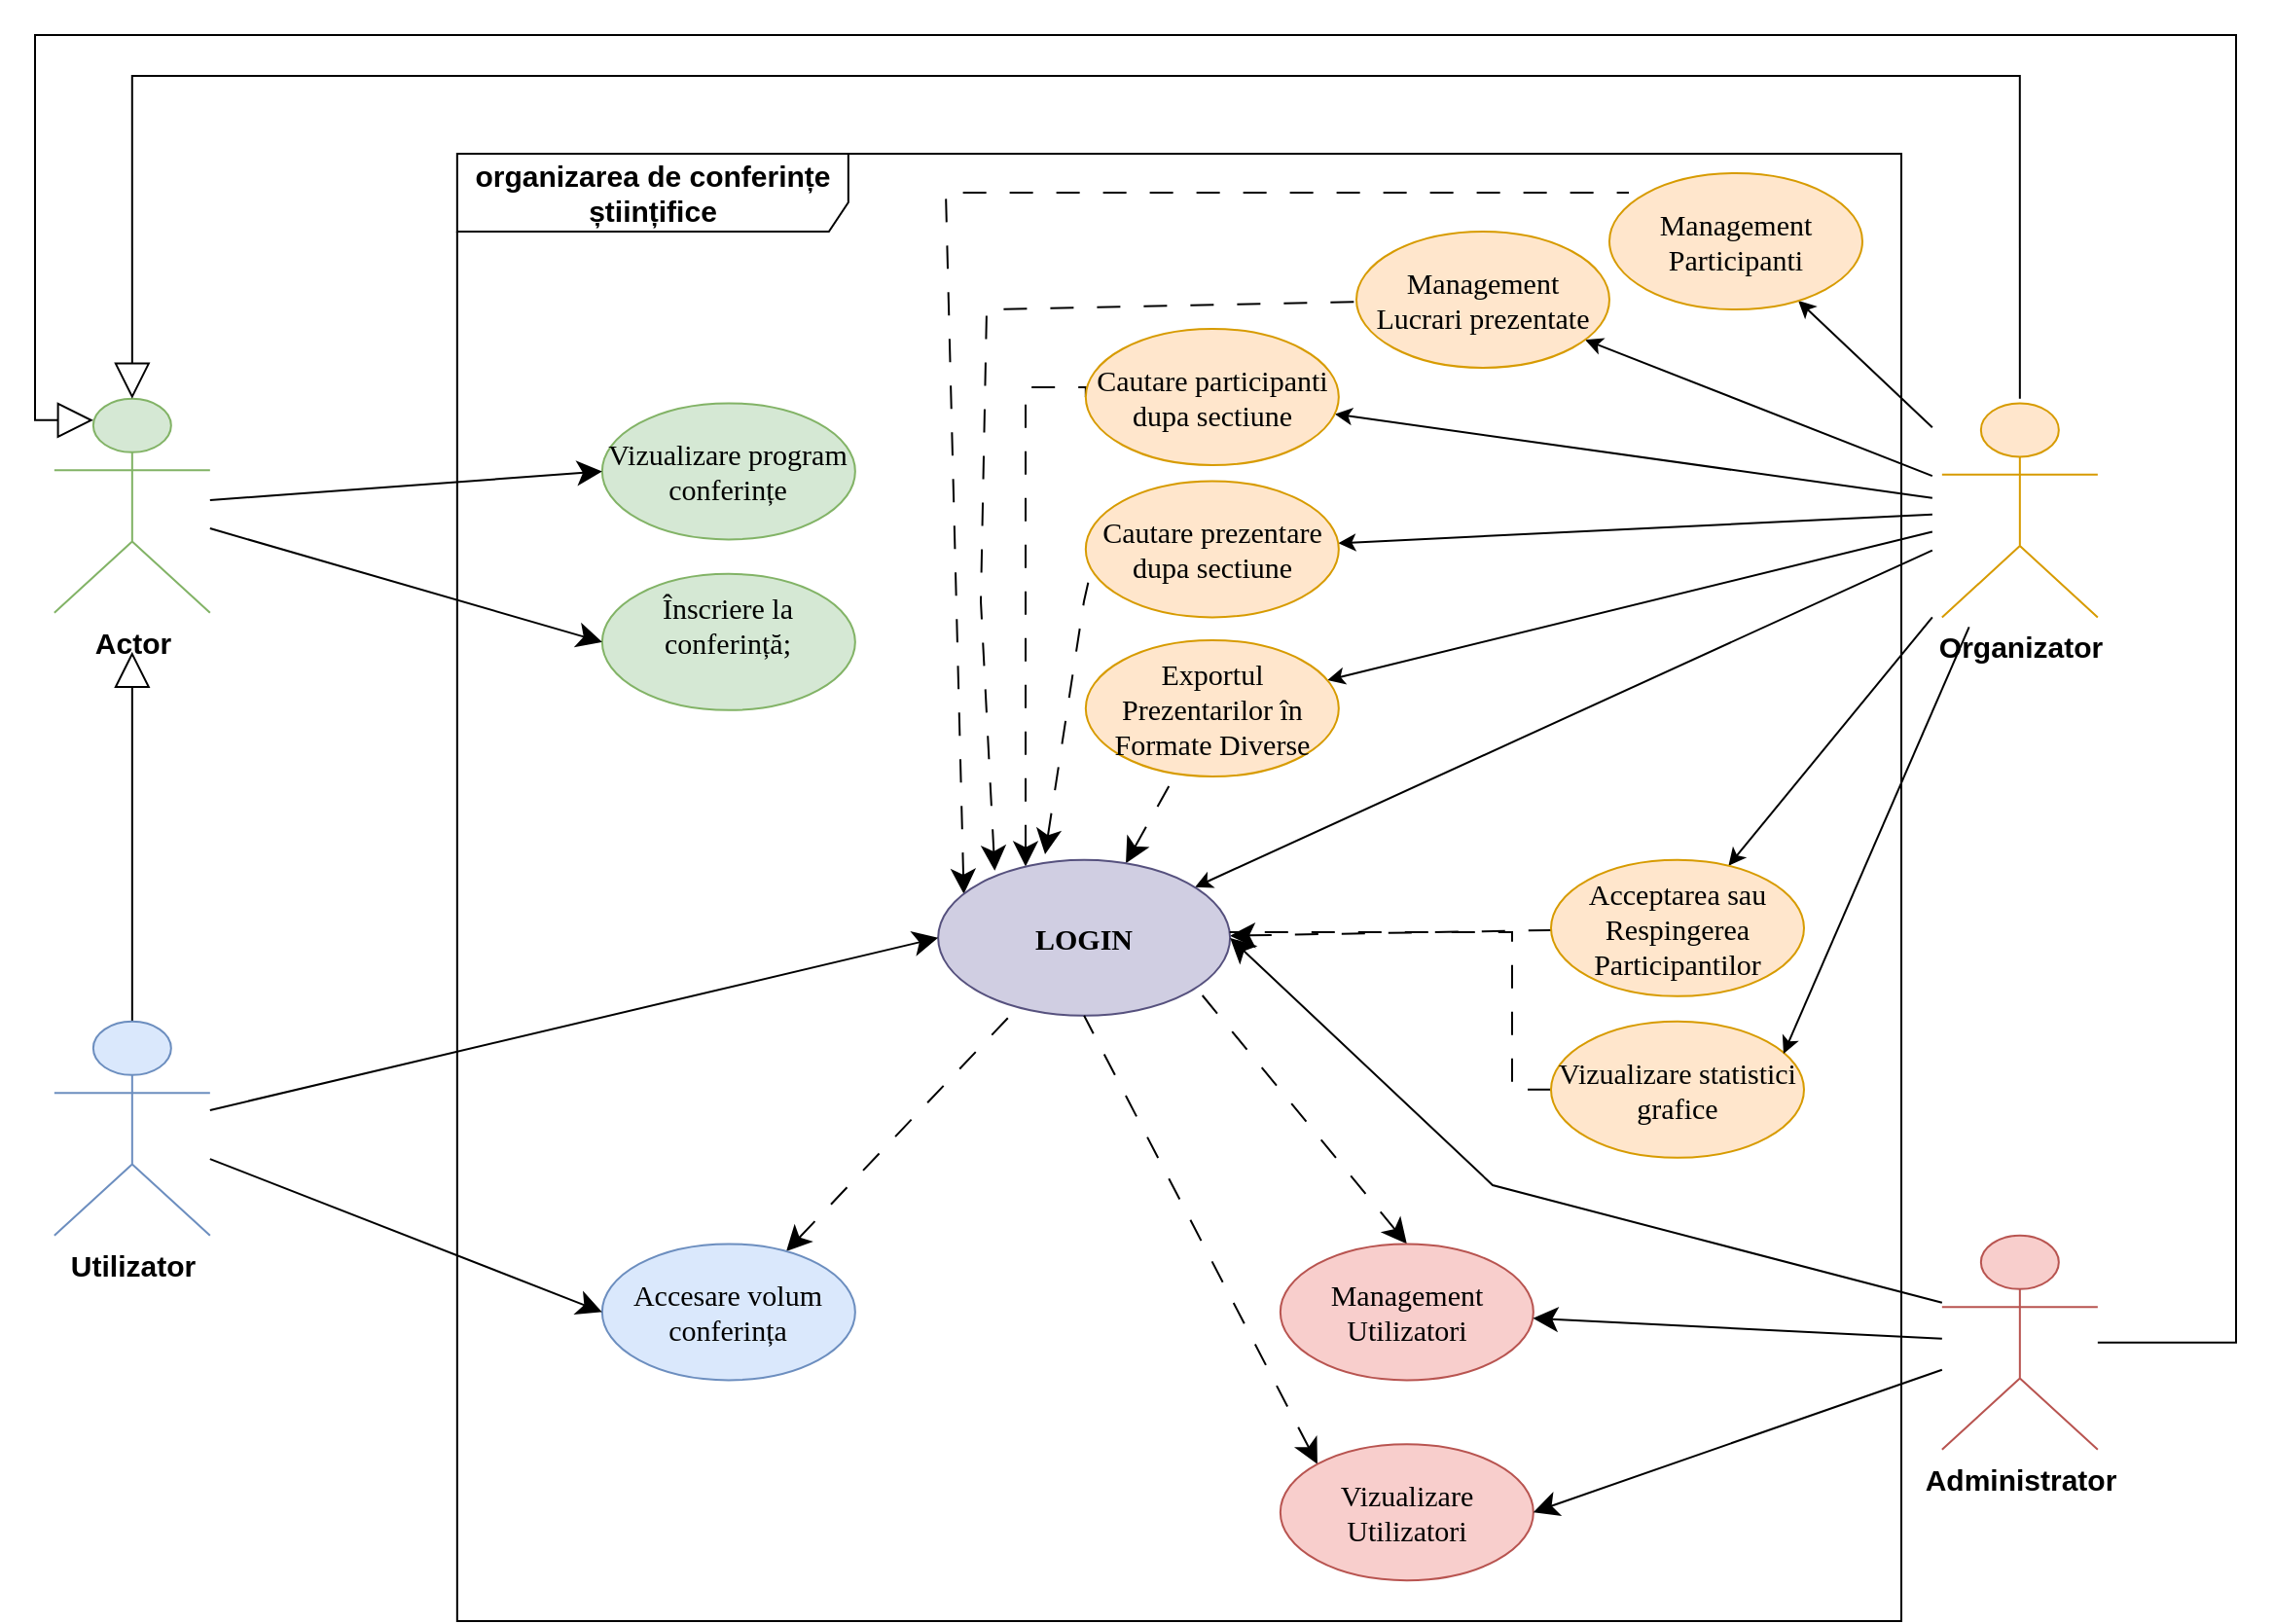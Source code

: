 <mxfile version="24.4.6" type="device">
  <diagram name="Page-1" id="_weKOS1xwR8NmycWN-Tf">
    <mxGraphModel dx="2469" dy="1270" grid="0" gridSize="10" guides="1" tooltips="1" connect="1" arrows="1" fold="1" page="0" pageScale="1" pageWidth="850" pageHeight="1100" math="0" shadow="0">
      <root>
        <mxCell id="0" />
        <mxCell id="1" parent="0" />
        <mxCell id="i3CaKz1yb8DhiFogt1Zu-1" value="organizarea de conferințe științifice" style="shape=umlFrame;whiteSpace=wrap;html=1;pointerEvents=0;width=201;height=40;fontStyle=1;fontSize=15;" vertex="1" parent="1">
          <mxGeometry x="137.92" y="-40" width="742.08" height="754" as="geometry" />
        </mxCell>
        <mxCell id="i3CaKz1yb8DhiFogt1Zu-2" value="Actor" style="shape=umlActor;verticalLabelPosition=bottom;verticalAlign=top;html=1;fillColor=#d5e8d4;strokeColor=#82b366;fontSize=15;fontStyle=1" vertex="1" parent="1">
          <mxGeometry x="-69.08" y="85.92" width="80" height="110" as="geometry" />
        </mxCell>
        <mxCell id="i3CaKz1yb8DhiFogt1Zu-3" style="edgeStyle=orthogonalEdgeStyle;rounded=0;orthogonalLoop=1;jettySize=auto;html=1;exitX=0.5;exitY=0;exitDx=0;exitDy=0;exitPerimeter=0;endArrow=block;endFill=0;endSize=16;targetPerimeterSpacing=20;" edge="1" parent="1" source="i3CaKz1yb8DhiFogt1Zu-4" target="i3CaKz1yb8DhiFogt1Zu-2">
          <mxGeometry relative="1" as="geometry" />
        </mxCell>
        <mxCell id="i3CaKz1yb8DhiFogt1Zu-4" value="Utilizator" style="shape=umlActor;verticalLabelPosition=bottom;verticalAlign=top;html=1;fillColor=#dae8fc;strokeColor=#6c8ebf;fontSize=15;fontStyle=1" vertex="1" parent="1">
          <mxGeometry x="-69.08" y="405.92" width="80" height="110" as="geometry" />
        </mxCell>
        <mxCell id="i3CaKz1yb8DhiFogt1Zu-5" value="Organizator" style="shape=umlActor;verticalLabelPosition=bottom;verticalAlign=top;html=1;fillColor=#ffe6cc;strokeColor=#d79b00;fontSize=15;fontStyle=1;strokeWidth=1;shadow=0;textShadow=0;" vertex="1" parent="1">
          <mxGeometry x="900.92" y="88.21" width="80" height="110" as="geometry" />
        </mxCell>
        <mxCell id="i3CaKz1yb8DhiFogt1Zu-6" value="Administrator" style="shape=umlActor;verticalLabelPosition=bottom;verticalAlign=top;html=1;fillColor=#f8cecc;strokeColor=#b85450;fontSize=15;fontStyle=1" vertex="1" parent="1">
          <mxGeometry x="900.92" y="515.92" width="80" height="110" as="geometry" />
        </mxCell>
        <mxCell id="i3CaKz1yb8DhiFogt1Zu-7" style="edgeStyle=orthogonalEdgeStyle;rounded=0;orthogonalLoop=1;jettySize=auto;html=1;exitX=0.5;exitY=0;exitDx=0;exitDy=0;exitPerimeter=0;entryX=0.5;entryY=0;entryDx=0;entryDy=0;entryPerimeter=0;strokeColor=default;align=center;verticalAlign=middle;fontFamily=Helvetica;fontSize=11;fontColor=default;labelBackgroundColor=default;endArrow=block;endFill=0;endSize=16;targetPerimeterSpacing=20;" edge="1" parent="1" target="i3CaKz1yb8DhiFogt1Zu-2">
          <mxGeometry relative="1" as="geometry">
            <mxPoint x="940.92" y="85.92" as="sourcePoint" />
            <mxPoint x="-29.08" y="75.92" as="targetPoint" />
            <Array as="points">
              <mxPoint x="941" y="-80" />
              <mxPoint x="-29" y="-80" />
            </Array>
          </mxGeometry>
        </mxCell>
        <mxCell id="i3CaKz1yb8DhiFogt1Zu-8" style="edgeStyle=orthogonalEdgeStyle;rounded=0;orthogonalLoop=1;jettySize=auto;html=1;strokeColor=default;align=center;verticalAlign=middle;fontFamily=Helvetica;fontSize=11;fontColor=default;labelBackgroundColor=default;endArrow=block;endFill=0;endSize=16;targetPerimeterSpacing=20;entryX=0.25;entryY=0.1;entryDx=0;entryDy=0;entryPerimeter=0;" edge="1" parent="1" source="i3CaKz1yb8DhiFogt1Zu-6" target="i3CaKz1yb8DhiFogt1Zu-2">
          <mxGeometry relative="1" as="geometry">
            <mxPoint x="-79.08" y="53.92" as="targetPoint" />
            <Array as="points">
              <mxPoint x="1052" y="571" />
              <mxPoint x="1052" y="-101" />
              <mxPoint x="-79" y="-101" />
              <mxPoint x="-79" y="97" />
            </Array>
          </mxGeometry>
        </mxCell>
        <mxCell id="i3CaKz1yb8DhiFogt1Zu-9" value="Înscriere la conferință;&lt;div style=&quot;font-size: 15px;&quot;&gt;&lt;br style=&quot;font-size: 15px;&quot;&gt;&lt;/div&gt;" style="ellipse;html=1;verticalAlign=middle;fontFamily=Times New Roman;whiteSpace=wrap;fillColor=#d5e8d4;strokeColor=#82b366;fontSize=15;" vertex="1" parent="1">
          <mxGeometry x="212.43" y="175.924" width="130" height="70" as="geometry" />
        </mxCell>
        <mxCell id="i3CaKz1yb8DhiFogt1Zu-10" value="Vizualizare program conferințe" style="ellipse;html=1;verticalAlign=middle;fontFamily=Times New Roman;whiteSpace=wrap;fillColor=#d5e8d4;strokeColor=#82b366;fontSize=15;" vertex="1" parent="1">
          <mxGeometry x="212.429" y="88.207" width="130" height="70" as="geometry" />
        </mxCell>
        <mxCell id="i3CaKz1yb8DhiFogt1Zu-11" style="edgeStyle=none;rounded=0;orthogonalLoop=1;jettySize=auto;html=1;strokeColor=default;align=center;verticalAlign=middle;fontFamily=Helvetica;fontSize=11;fontColor=default;labelBackgroundColor=default;startArrow=classic;startFill=1;endArrow=none;endFill=0;targetPerimeterSpacing=5;" edge="1" parent="1" source="i3CaKz1yb8DhiFogt1Zu-18" target="i3CaKz1yb8DhiFogt1Zu-5">
          <mxGeometry relative="1" as="geometry" />
        </mxCell>
        <mxCell id="i3CaKz1yb8DhiFogt1Zu-12" style="edgeStyle=orthogonalEdgeStyle;rounded=0;orthogonalLoop=1;jettySize=auto;html=1;dashed=1;dashPattern=12 12;strokeColor=default;align=center;verticalAlign=middle;fontFamily=Times New Roman;fontSize=15;fontColor=default;labelBackgroundColor=default;startArrow=classic;startFill=1;startSize=10;endArrow=none;endFill=0;endSize=10;entryX=0;entryY=0.5;entryDx=0;entryDy=0;" edge="1" parent="1" source="i3CaKz1yb8DhiFogt1Zu-18" target="i3CaKz1yb8DhiFogt1Zu-26">
          <mxGeometry relative="1" as="geometry">
            <Array as="points">
              <mxPoint x="430" y="80" />
              <mxPoint x="461" y="80" />
            </Array>
          </mxGeometry>
        </mxCell>
        <mxCell id="i3CaKz1yb8DhiFogt1Zu-13" style="edgeStyle=none;rounded=0;orthogonalLoop=1;jettySize=auto;html=1;dashed=1;dashPattern=12 12;strokeColor=default;align=center;verticalAlign=middle;fontFamily=Times New Roman;fontSize=15;fontColor=default;labelBackgroundColor=default;startArrow=classic;startFill=1;startSize=10;endArrow=none;endFill=0;endSize=10;entryX=0.021;entryY=0.652;entryDx=0;entryDy=0;entryPerimeter=0;" edge="1" parent="1" target="i3CaKz1yb8DhiFogt1Zu-40">
          <mxGeometry relative="1" as="geometry">
            <mxPoint x="440" y="320" as="sourcePoint" />
            <mxPoint x="470" y="180" as="targetPoint" />
            <Array as="points">
              <mxPoint x="460" y="190" />
            </Array>
          </mxGeometry>
        </mxCell>
        <mxCell id="i3CaKz1yb8DhiFogt1Zu-14" style="edgeStyle=none;rounded=0;orthogonalLoop=1;jettySize=auto;html=1;dashed=1;dashPattern=12 12;strokeColor=default;align=center;verticalAlign=middle;fontFamily=Times New Roman;fontSize=15;fontColor=default;labelBackgroundColor=default;startArrow=classic;startFill=1;startSize=10;endArrow=none;endFill=0;endSize=10;" edge="1" parent="1" source="i3CaKz1yb8DhiFogt1Zu-18" target="i3CaKz1yb8DhiFogt1Zu-42">
          <mxGeometry relative="1" as="geometry" />
        </mxCell>
        <mxCell id="i3CaKz1yb8DhiFogt1Zu-15" style="edgeStyle=none;rounded=0;orthogonalLoop=1;jettySize=auto;html=1;dashed=1;dashPattern=12 12;strokeColor=default;align=center;verticalAlign=middle;fontFamily=Times New Roman;fontSize=15;fontColor=default;labelBackgroundColor=default;startArrow=classic;startFill=1;startSize=10;endArrow=none;endFill=0;endSize=10;exitX=0.194;exitY=0.069;exitDx=0;exitDy=0;exitPerimeter=0;" edge="1" parent="1" source="i3CaKz1yb8DhiFogt1Zu-18" target="i3CaKz1yb8DhiFogt1Zu-24">
          <mxGeometry relative="1" as="geometry">
            <Array as="points">
              <mxPoint x="407" y="190" />
              <mxPoint x="410" y="40" />
            </Array>
          </mxGeometry>
        </mxCell>
        <mxCell id="i3CaKz1yb8DhiFogt1Zu-16" style="edgeStyle=none;rounded=0;orthogonalLoop=1;jettySize=auto;html=1;dashed=1;dashPattern=12 12;strokeColor=default;align=center;verticalAlign=middle;fontFamily=Times New Roman;fontSize=15;fontColor=default;labelBackgroundColor=default;startArrow=classic;startFill=1;startSize=10;endArrow=none;endFill=0;endSize=10;exitX=0.088;exitY=0.219;exitDx=0;exitDy=0;exitPerimeter=0;entryX=0.077;entryY=0.143;entryDx=0;entryDy=0;entryPerimeter=0;" edge="1" parent="1" source="i3CaKz1yb8DhiFogt1Zu-18" target="i3CaKz1yb8DhiFogt1Zu-22">
          <mxGeometry relative="1" as="geometry">
            <Array as="points">
              <mxPoint x="389" y="-20" />
            </Array>
          </mxGeometry>
        </mxCell>
        <mxCell id="i3CaKz1yb8DhiFogt1Zu-17" style="edgeStyle=none;rounded=0;orthogonalLoop=1;jettySize=auto;html=1;dashed=1;dashPattern=12 12;strokeColor=default;align=center;verticalAlign=middle;fontFamily=Times New Roman;fontSize=15;fontColor=default;labelBackgroundColor=default;startArrow=classic;startFill=1;startSize=10;endArrow=none;endFill=0;endSize=10;" edge="1" parent="1" source="i3CaKz1yb8DhiFogt1Zu-18" target="i3CaKz1yb8DhiFogt1Zu-44">
          <mxGeometry relative="1" as="geometry" />
        </mxCell>
        <mxCell id="i3CaKz1yb8DhiFogt1Zu-18" value="LOGIN" style="ellipse;html=1;verticalAlign=middle;fontFamily=Times New Roman;whiteSpace=wrap;fillColor=#d0cee2;strokeColor=#56517e;fontSize=15;fontStyle=1" vertex="1" parent="1">
          <mxGeometry x="385.071" y="322.916" width="150" height="80" as="geometry" />
        </mxCell>
        <mxCell id="i3CaKz1yb8DhiFogt1Zu-19" style="edgeStyle=none;rounded=0;orthogonalLoop=1;jettySize=auto;html=1;dashed=1;dashPattern=12 12;strokeColor=default;align=center;verticalAlign=middle;fontFamily=Times New Roman;fontSize=15;fontColor=default;labelBackgroundColor=default;startArrow=classic;startFill=1;startSize=10;endArrow=none;endFill=0;endSize=10;" edge="1" parent="1" source="i3CaKz1yb8DhiFogt1Zu-20" target="i3CaKz1yb8DhiFogt1Zu-18">
          <mxGeometry relative="1" as="geometry" />
        </mxCell>
        <mxCell id="i3CaKz1yb8DhiFogt1Zu-20" value="Accesare volum conferința" style="ellipse;html=1;verticalAlign=middle;fontFamily=Times New Roman;whiteSpace=wrap;fillColor=#dae8fc;strokeColor=#6c8ebf;fontSize=15;" vertex="1" parent="1">
          <mxGeometry x="212.429" y="520.207" width="130" height="70" as="geometry" />
        </mxCell>
        <mxCell id="i3CaKz1yb8DhiFogt1Zu-21" style="edgeStyle=none;rounded=0;orthogonalLoop=1;jettySize=auto;html=1;strokeColor=default;align=center;verticalAlign=middle;fontFamily=Helvetica;fontSize=11;fontColor=default;labelBackgroundColor=default;startArrow=classic;startFill=1;endArrow=none;endFill=0;targetPerimeterSpacing=5;" edge="1" parent="1" source="i3CaKz1yb8DhiFogt1Zu-22" target="i3CaKz1yb8DhiFogt1Zu-5">
          <mxGeometry relative="1" as="geometry" />
        </mxCell>
        <mxCell id="i3CaKz1yb8DhiFogt1Zu-22" value="Management&lt;br style=&quot;font-size: 15px;&quot;&gt;Participanti" style="ellipse;html=1;verticalAlign=middle;fontFamily=Times New Roman;whiteSpace=wrap;fillColor=#ffe6cc;strokeColor=#d79b00;fontSize=15;" vertex="1" parent="1">
          <mxGeometry x="729.996" y="-29.994" width="130" height="70" as="geometry" />
        </mxCell>
        <mxCell id="i3CaKz1yb8DhiFogt1Zu-23" style="edgeStyle=none;rounded=0;orthogonalLoop=1;jettySize=auto;html=1;strokeColor=default;align=center;verticalAlign=middle;fontFamily=Helvetica;fontSize=11;fontColor=default;labelBackgroundColor=default;startArrow=classic;startFill=1;endArrow=none;endFill=0;targetPerimeterSpacing=5;" edge="1" parent="1" source="i3CaKz1yb8DhiFogt1Zu-24" target="i3CaKz1yb8DhiFogt1Zu-5">
          <mxGeometry relative="1" as="geometry" />
        </mxCell>
        <mxCell id="i3CaKz1yb8DhiFogt1Zu-24" value="Management&lt;br style=&quot;font-size: 15px;&quot;&gt;Lucrari prezentate" style="ellipse;html=1;verticalAlign=middle;fontFamily=Times New Roman;whiteSpace=wrap;fillColor=#ffe6cc;strokeColor=#d79b00;fontSize=15;" vertex="1" parent="1">
          <mxGeometry x="599.996" y="0.001" width="130" height="70" as="geometry" />
        </mxCell>
        <mxCell id="i3CaKz1yb8DhiFogt1Zu-25" style="edgeStyle=none;rounded=0;orthogonalLoop=1;jettySize=auto;html=1;strokeColor=default;align=center;verticalAlign=middle;fontFamily=Helvetica;fontSize=11;fontColor=default;labelBackgroundColor=default;startArrow=classic;startFill=1;endArrow=none;endFill=0;targetPerimeterSpacing=5;" edge="1" parent="1" source="i3CaKz1yb8DhiFogt1Zu-26" target="i3CaKz1yb8DhiFogt1Zu-5">
          <mxGeometry relative="1" as="geometry" />
        </mxCell>
        <mxCell id="i3CaKz1yb8DhiFogt1Zu-26" value="Cautare participanti dupa sectiune" style="ellipse;html=1;verticalAlign=middle;fontFamily=Times New Roman;whiteSpace=wrap;fillColor=#ffe6cc;strokeColor=#d79b00;fontSize=15;" vertex="1" parent="1">
          <mxGeometry x="460.916" y="50.0" width="130" height="70" as="geometry" />
        </mxCell>
        <mxCell id="i3CaKz1yb8DhiFogt1Zu-27" style="edgeStyle=none;rounded=0;orthogonalLoop=1;jettySize=auto;html=1;exitX=0.5;exitY=0;exitDx=0;exitDy=0;dashed=1;dashPattern=12 12;fontFamily=Times New Roman;fontSize=15;strokeColor=default;align=center;verticalAlign=middle;fontColor=default;labelBackgroundColor=default;startArrow=classic;startFill=1;endArrow=none;endFill=0;endSize=10;startSize=10;" edge="1" parent="1" source="i3CaKz1yb8DhiFogt1Zu-28">
          <mxGeometry relative="1" as="geometry">
            <mxPoint x="517.92" y="388.92" as="targetPoint" />
          </mxGeometry>
        </mxCell>
        <mxCell id="i3CaKz1yb8DhiFogt1Zu-28" value="&lt;font style=&quot;font-size: 15px;&quot;&gt;Management&lt;br style=&quot;font-size: 15px;&quot;&gt;&lt;/font&gt;Utilizatori" style="ellipse;html=1;verticalAlign=middle;fontFamily=Times New Roman;whiteSpace=wrap;fillColor=#f8cecc;strokeColor=#b85450;fontSize=15;" vertex="1" parent="1">
          <mxGeometry x="560.923" y="520.206" width="130" height="70" as="geometry" />
        </mxCell>
        <mxCell id="i3CaKz1yb8DhiFogt1Zu-29" style="edgeStyle=none;rounded=0;orthogonalLoop=1;jettySize=auto;html=1;exitX=0;exitY=0;exitDx=0;exitDy=0;entryX=0.5;entryY=1;entryDx=0;entryDy=0;dashed=1;dashPattern=12 12;strokeColor=default;align=center;verticalAlign=middle;fontFamily=Times New Roman;fontSize=15;fontColor=default;labelBackgroundColor=default;endArrow=none;startArrow=classic;startFill=1;endFill=0;startSize=10;endSize=10;" edge="1" parent="1" source="i3CaKz1yb8DhiFogt1Zu-30" target="i3CaKz1yb8DhiFogt1Zu-18">
          <mxGeometry relative="1" as="geometry" />
        </mxCell>
        <mxCell id="i3CaKz1yb8DhiFogt1Zu-30" value="Vizualizare&lt;br style=&quot;font-size: 15px;&quot;&gt;Utilizatori" style="ellipse;html=1;verticalAlign=middle;fontFamily=Times New Roman;whiteSpace=wrap;fillColor=#f8cecc;strokeColor=#b85450;fontSize=15;" vertex="1" parent="1">
          <mxGeometry x="560.923" y="623.063" width="130" height="70" as="geometry" />
        </mxCell>
        <mxCell id="i3CaKz1yb8DhiFogt1Zu-31" style="edgeStyle=none;rounded=0;orthogonalLoop=1;jettySize=auto;html=1;exitX=0.5;exitY=0;exitDx=0;exitDy=0;fontFamily=Times New Roman;fontSize=15;verticalAlign=middle;" edge="1" parent="1" source="i3CaKz1yb8DhiFogt1Zu-26" target="i3CaKz1yb8DhiFogt1Zu-26">
          <mxGeometry relative="1" as="geometry" />
        </mxCell>
        <mxCell id="i3CaKz1yb8DhiFogt1Zu-32" style="edgeStyle=none;rounded=0;orthogonalLoop=1;jettySize=auto;html=1;entryX=1;entryY=0.5;entryDx=0;entryDy=0;strokeColor=default;align=center;verticalAlign=middle;fontFamily=Times New Roman;fontSize=15;fontColor=default;labelBackgroundColor=default;endArrow=classic;endSize=10;" edge="1" parent="1" target="i3CaKz1yb8DhiFogt1Zu-30">
          <mxGeometry relative="1" as="geometry">
            <mxPoint x="900.92" y="584.863" as="sourcePoint" />
          </mxGeometry>
        </mxCell>
        <mxCell id="i3CaKz1yb8DhiFogt1Zu-33" style="edgeStyle=none;rounded=0;orthogonalLoop=1;jettySize=auto;html=1;strokeColor=default;align=center;verticalAlign=middle;fontFamily=Times New Roman;fontSize=15;fontColor=default;labelBackgroundColor=default;endArrow=classic;endSize=10;" edge="1" parent="1" target="i3CaKz1yb8DhiFogt1Zu-28">
          <mxGeometry relative="1" as="geometry">
            <mxPoint x="900.92" y="568.905" as="sourcePoint" />
          </mxGeometry>
        </mxCell>
        <mxCell id="i3CaKz1yb8DhiFogt1Zu-34" style="edgeStyle=none;rounded=0;orthogonalLoop=1;jettySize=auto;html=1;entryX=1;entryY=0.5;entryDx=0;entryDy=0;strokeColor=default;align=center;verticalAlign=middle;fontFamily=Times New Roman;fontSize=15;fontColor=default;labelBackgroundColor=default;endArrow=classic;endSize=10;" edge="1" parent="1" target="i3CaKz1yb8DhiFogt1Zu-18">
          <mxGeometry relative="1" as="geometry">
            <mxPoint x="900.92" y="550.419" as="sourcePoint" />
            <Array as="points">
              <mxPoint x="670" y="490" />
            </Array>
          </mxGeometry>
        </mxCell>
        <mxCell id="i3CaKz1yb8DhiFogt1Zu-35" style="edgeStyle=none;rounded=0;orthogonalLoop=1;jettySize=auto;html=1;entryX=0;entryY=0.5;entryDx=0;entryDy=0;strokeColor=default;align=center;verticalAlign=middle;fontFamily=Times New Roman;fontSize=15;fontColor=default;labelBackgroundColor=default;endArrow=classic;endSize=10;" edge="1" parent="1" target="i3CaKz1yb8DhiFogt1Zu-20">
          <mxGeometry relative="1" as="geometry">
            <mxPoint x="10.92" y="476.536" as="sourcePoint" />
          </mxGeometry>
        </mxCell>
        <mxCell id="i3CaKz1yb8DhiFogt1Zu-36" style="edgeStyle=none;rounded=0;orthogonalLoop=1;jettySize=auto;html=1;entryX=0;entryY=0.5;entryDx=0;entryDy=0;strokeColor=default;align=center;verticalAlign=middle;fontFamily=Times New Roman;fontSize=15;fontColor=default;labelBackgroundColor=default;endArrow=classic;endSize=10;" edge="1" parent="1" target="i3CaKz1yb8DhiFogt1Zu-18">
          <mxGeometry relative="1" as="geometry">
            <mxPoint x="10.92" y="451.454" as="sourcePoint" />
          </mxGeometry>
        </mxCell>
        <mxCell id="i3CaKz1yb8DhiFogt1Zu-37" style="edgeStyle=none;rounded=0;orthogonalLoop=1;jettySize=auto;html=1;entryX=0;entryY=0.5;entryDx=0;entryDy=0;strokeColor=default;align=center;verticalAlign=middle;fontFamily=Times New Roman;fontSize=15;fontColor=default;labelBackgroundColor=default;endArrow=classic;endSize=10;" edge="1" parent="1" target="i3CaKz1yb8DhiFogt1Zu-10">
          <mxGeometry relative="1" as="geometry">
            <mxPoint x="10.92" y="137.986" as="sourcePoint" />
          </mxGeometry>
        </mxCell>
        <mxCell id="i3CaKz1yb8DhiFogt1Zu-38" style="edgeStyle=none;rounded=0;orthogonalLoop=1;jettySize=auto;html=1;entryX=0;entryY=0.5;entryDx=0;entryDy=0;strokeColor=default;align=center;verticalAlign=middle;fontFamily=Times New Roman;fontSize=15;fontColor=default;labelBackgroundColor=default;endArrow=classic;endSize=10;" edge="1" parent="1" target="i3CaKz1yb8DhiFogt1Zu-9">
          <mxGeometry relative="1" as="geometry">
            <mxPoint x="10.92" y="152.514" as="sourcePoint" />
          </mxGeometry>
        </mxCell>
        <mxCell id="i3CaKz1yb8DhiFogt1Zu-39" style="edgeStyle=none;rounded=0;orthogonalLoop=1;jettySize=auto;html=1;strokeColor=default;align=center;verticalAlign=middle;fontFamily=Helvetica;fontSize=11;fontColor=default;labelBackgroundColor=default;startArrow=classic;startFill=1;endArrow=none;endFill=0;targetPerimeterSpacing=5;" edge="1" parent="1" source="i3CaKz1yb8DhiFogt1Zu-40" target="i3CaKz1yb8DhiFogt1Zu-5">
          <mxGeometry relative="1" as="geometry" />
        </mxCell>
        <mxCell id="i3CaKz1yb8DhiFogt1Zu-40" value="Cautare prezentare dupa sectiune" style="ellipse;html=1;verticalAlign=middle;fontFamily=Times New Roman;whiteSpace=wrap;fillColor=#ffe6cc;strokeColor=#d79b00;fontSize=15;" vertex="1" parent="1">
          <mxGeometry x="460.916" y="128.21" width="130" height="70" as="geometry" />
        </mxCell>
        <mxCell id="i3CaKz1yb8DhiFogt1Zu-41" style="edgeStyle=none;rounded=0;orthogonalLoop=1;jettySize=auto;html=1;strokeColor=default;align=center;verticalAlign=middle;fontFamily=Helvetica;fontSize=11;fontColor=default;labelBackgroundColor=default;startArrow=classic;startFill=1;endArrow=none;endFill=0;targetPerimeterSpacing=5;" edge="1" parent="1" source="i3CaKz1yb8DhiFogt1Zu-42" target="i3CaKz1yb8DhiFogt1Zu-5">
          <mxGeometry relative="1" as="geometry" />
        </mxCell>
        <mxCell id="i3CaKz1yb8DhiFogt1Zu-42" value="Exportul Prezentarilor în Formate Diverse" style="ellipse;html=1;verticalAlign=middle;fontFamily=Times New Roman;whiteSpace=wrap;fillColor=#ffe6cc;strokeColor=#d79b00;fontSize=15;" vertex="1" parent="1">
          <mxGeometry x="460.916" y="210" width="130" height="70" as="geometry" />
        </mxCell>
        <mxCell id="i3CaKz1yb8DhiFogt1Zu-43" style="edgeStyle=none;rounded=0;orthogonalLoop=1;jettySize=auto;html=1;strokeColor=default;align=center;verticalAlign=middle;fontFamily=Helvetica;fontSize=11;fontColor=default;labelBackgroundColor=default;startArrow=classic;startFill=1;endArrow=none;endFill=0;targetPerimeterSpacing=5;" edge="1" parent="1" source="i3CaKz1yb8DhiFogt1Zu-44" target="i3CaKz1yb8DhiFogt1Zu-5">
          <mxGeometry relative="1" as="geometry" />
        </mxCell>
        <mxCell id="i3CaKz1yb8DhiFogt1Zu-44" value="Acceptarea sau Respingerea Participantilor" style="ellipse;html=1;verticalAlign=middle;fontFamily=Times New Roman;whiteSpace=wrap;fillColor=#ffe6cc;strokeColor=#d79b00;fontSize=15;" vertex="1" parent="1">
          <mxGeometry x="699.996" y="322.911" width="130" height="70" as="geometry" />
        </mxCell>
        <mxCell id="i3CaKz1yb8DhiFogt1Zu-48" style="edgeStyle=orthogonalEdgeStyle;rounded=0;orthogonalLoop=1;jettySize=auto;html=1;dashed=1;dashPattern=12 12;strokeColor=default;align=center;verticalAlign=middle;fontFamily=Times New Roman;fontSize=15;fontColor=default;labelBackgroundColor=default;startArrow=none;startFill=0;startSize=10;endArrow=none;endFill=0;endSize=10;" edge="1" parent="1" source="i3CaKz1yb8DhiFogt1Zu-45" target="i3CaKz1yb8DhiFogt1Zu-18">
          <mxGeometry relative="1" as="geometry">
            <Array as="points">
              <mxPoint x="680" y="441" />
              <mxPoint x="680" y="360" />
            </Array>
          </mxGeometry>
        </mxCell>
        <mxCell id="i3CaKz1yb8DhiFogt1Zu-45" value="&lt;br&gt;Vizualizare statistici grafice&lt;div&gt;&lt;br/&gt;&lt;/div&gt;" style="ellipse;html=1;verticalAlign=middle;fontFamily=Times New Roman;whiteSpace=wrap;fillColor=#ffe6cc;strokeColor=#d79b00;fontSize=15;" vertex="1" parent="1">
          <mxGeometry x="699.996" y="405.92" width="130" height="70" as="geometry" />
        </mxCell>
        <mxCell id="i3CaKz1yb8DhiFogt1Zu-46" style="edgeStyle=none;rounded=0;orthogonalLoop=1;jettySize=auto;html=1;strokeColor=default;align=center;verticalAlign=middle;fontFamily=Helvetica;fontSize=11;fontColor=default;labelBackgroundColor=default;startArrow=classic;startFill=1;endArrow=none;endFill=0;targetPerimeterSpacing=5;exitX=0.919;exitY=0.237;exitDx=0;exitDy=0;exitPerimeter=0;" edge="1" parent="1" source="i3CaKz1yb8DhiFogt1Zu-45" target="i3CaKz1yb8DhiFogt1Zu-5">
          <mxGeometry relative="1" as="geometry">
            <mxPoint x="801" y="336" as="sourcePoint" />
            <mxPoint x="906" y="208" as="targetPoint" />
            <Array as="points" />
          </mxGeometry>
        </mxCell>
      </root>
    </mxGraphModel>
  </diagram>
</mxfile>
